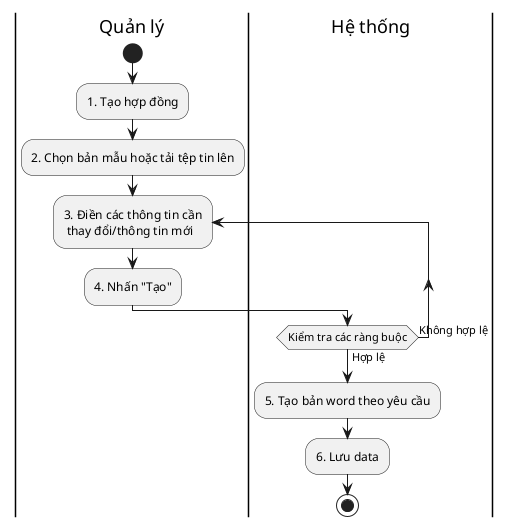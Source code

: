 @startuml
|Quản lý|
start
:1. Tạo hợp đồng;
:2. Chọn bản mẫu hoặc tải tệp tin lên;
repeat :3. Điền các thông tin cần\n thay đổi/thông tin mới;
:4. Nhấn "Tạo";
|Hệ thống|
repeat while (Kiểm tra các ràng buộc) is (Không hợp lệ) not (Hợp lệ)
:5. Tạo bản word theo yêu cầu;
:6. Lưu data;
stop
@enduml